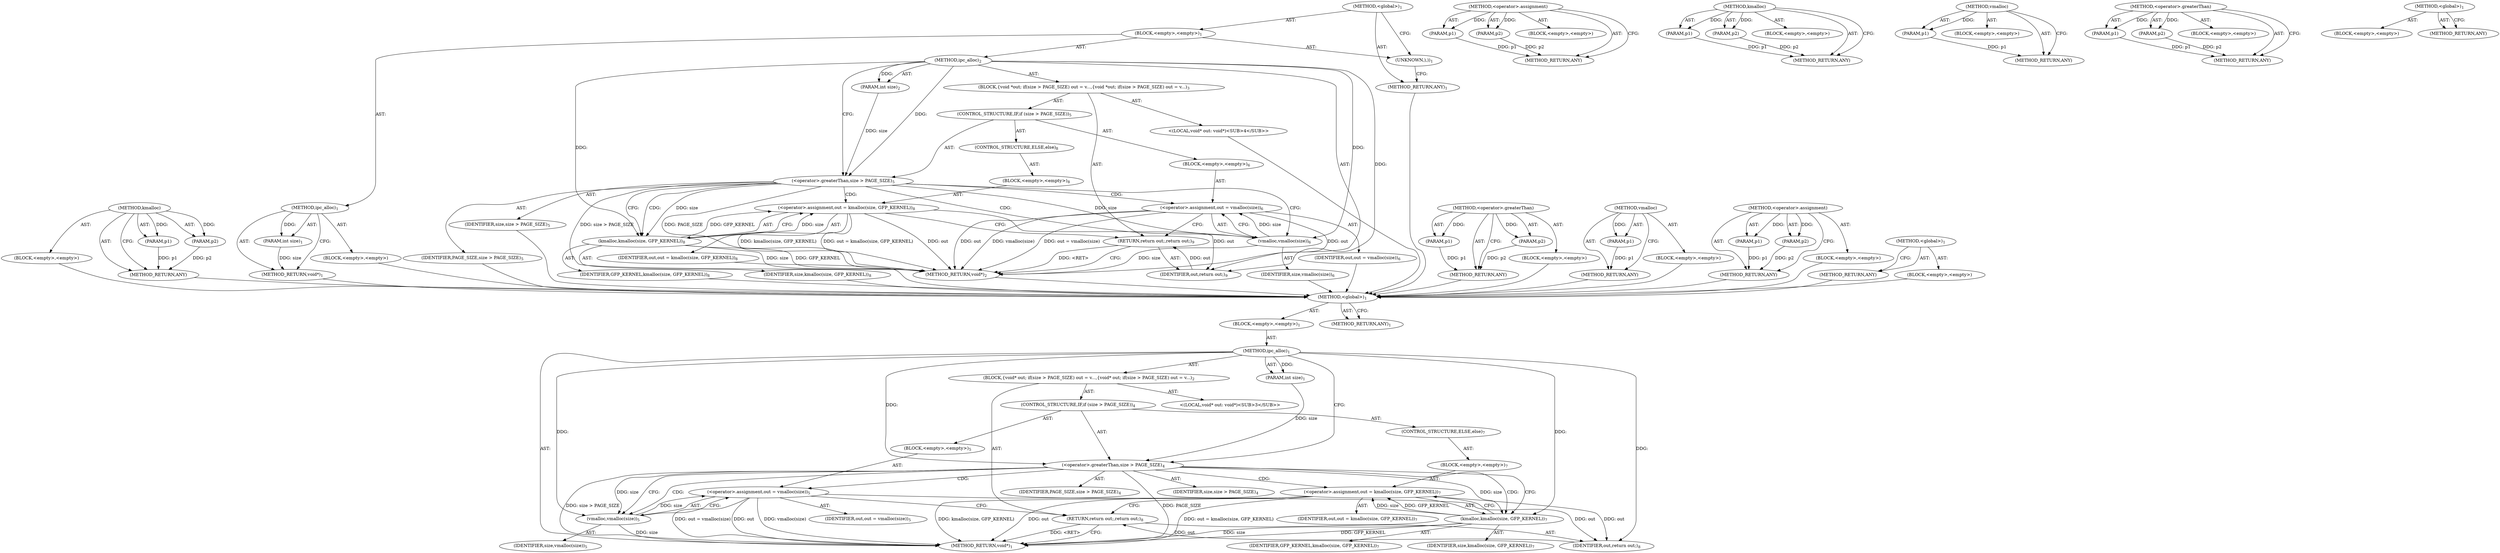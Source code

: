 digraph "ipc_alloc" {
vulnerable_6 [label=<(METHOD,&lt;global&gt;)<SUB>1</SUB>>];
vulnerable_7 [label=<(BLOCK,&lt;empty&gt;,&lt;empty&gt;)<SUB>1</SUB>>];
vulnerable_8 [label=<(METHOD,ipc_alloc)<SUB>1</SUB>>];
vulnerable_9 [label=<(PARAM,int size)<SUB>1</SUB>>];
vulnerable_10 [label=<(BLOCK,{
	void* out;
 	if(size &gt; PAGE_SIZE)
 		out = v...,{
	void* out;
 	if(size &gt; PAGE_SIZE)
 		out = v...)<SUB>2</SUB>>];
vulnerable_11 [label="<(LOCAL,void* out: void*)<SUB>3</SUB>>"];
vulnerable_12 [label=<(CONTROL_STRUCTURE,IF,if (size &gt; PAGE_SIZE))<SUB>4</SUB>>];
vulnerable_13 [label=<(&lt;operator&gt;.greaterThan,size &gt; PAGE_SIZE)<SUB>4</SUB>>];
vulnerable_14 [label=<(IDENTIFIER,size,size &gt; PAGE_SIZE)<SUB>4</SUB>>];
vulnerable_15 [label=<(IDENTIFIER,PAGE_SIZE,size &gt; PAGE_SIZE)<SUB>4</SUB>>];
vulnerable_16 [label=<(BLOCK,&lt;empty&gt;,&lt;empty&gt;)<SUB>5</SUB>>];
vulnerable_17 [label=<(&lt;operator&gt;.assignment,out = vmalloc(size))<SUB>5</SUB>>];
vulnerable_18 [label=<(IDENTIFIER,out,out = vmalloc(size))<SUB>5</SUB>>];
vulnerable_19 [label=<(vmalloc,vmalloc(size))<SUB>5</SUB>>];
vulnerable_20 [label=<(IDENTIFIER,size,vmalloc(size))<SUB>5</SUB>>];
vulnerable_21 [label=<(CONTROL_STRUCTURE,ELSE,else)<SUB>7</SUB>>];
vulnerable_22 [label=<(BLOCK,&lt;empty&gt;,&lt;empty&gt;)<SUB>7</SUB>>];
vulnerable_23 [label=<(&lt;operator&gt;.assignment,out = kmalloc(size, GFP_KERNEL))<SUB>7</SUB>>];
vulnerable_24 [label=<(IDENTIFIER,out,out = kmalloc(size, GFP_KERNEL))<SUB>7</SUB>>];
vulnerable_25 [label=<(kmalloc,kmalloc(size, GFP_KERNEL))<SUB>7</SUB>>];
vulnerable_26 [label=<(IDENTIFIER,size,kmalloc(size, GFP_KERNEL))<SUB>7</SUB>>];
vulnerable_27 [label=<(IDENTIFIER,GFP_KERNEL,kmalloc(size, GFP_KERNEL))<SUB>7</SUB>>];
vulnerable_28 [label=<(RETURN,return out;,return out;)<SUB>8</SUB>>];
vulnerable_29 [label=<(IDENTIFIER,out,return out;)<SUB>8</SUB>>];
vulnerable_30 [label=<(METHOD_RETURN,void*)<SUB>1</SUB>>];
vulnerable_32 [label=<(METHOD_RETURN,ANY)<SUB>1</SUB>>];
vulnerable_54 [label=<(METHOD,&lt;operator&gt;.assignment)>];
vulnerable_55 [label=<(PARAM,p1)>];
vulnerable_56 [label=<(PARAM,p2)>];
vulnerable_57 [label=<(BLOCK,&lt;empty&gt;,&lt;empty&gt;)>];
vulnerable_58 [label=<(METHOD_RETURN,ANY)>];
vulnerable_63 [label=<(METHOD,kmalloc)>];
vulnerable_64 [label=<(PARAM,p1)>];
vulnerable_65 [label=<(PARAM,p2)>];
vulnerable_66 [label=<(BLOCK,&lt;empty&gt;,&lt;empty&gt;)>];
vulnerable_67 [label=<(METHOD_RETURN,ANY)>];
vulnerable_59 [label=<(METHOD,vmalloc)>];
vulnerable_60 [label=<(PARAM,p1)>];
vulnerable_61 [label=<(BLOCK,&lt;empty&gt;,&lt;empty&gt;)>];
vulnerable_62 [label=<(METHOD_RETURN,ANY)>];
vulnerable_49 [label=<(METHOD,&lt;operator&gt;.greaterThan)>];
vulnerable_50 [label=<(PARAM,p1)>];
vulnerable_51 [label=<(PARAM,p2)>];
vulnerable_52 [label=<(BLOCK,&lt;empty&gt;,&lt;empty&gt;)>];
vulnerable_53 [label=<(METHOD_RETURN,ANY)>];
vulnerable_43 [label=<(METHOD,&lt;global&gt;)<SUB>1</SUB>>];
vulnerable_44 [label=<(BLOCK,&lt;empty&gt;,&lt;empty&gt;)>];
vulnerable_45 [label=<(METHOD_RETURN,ANY)>];
fixed_69 [label=<(METHOD,kmalloc)>];
fixed_70 [label=<(PARAM,p1)>];
fixed_71 [label=<(PARAM,p2)>];
fixed_72 [label=<(BLOCK,&lt;empty&gt;,&lt;empty&gt;)>];
fixed_73 [label=<(METHOD_RETURN,ANY)>];
fixed_6 [label=<(METHOD,&lt;global&gt;)<SUB>1</SUB>>];
fixed_7 [label=<(BLOCK,&lt;empty&gt;,&lt;empty&gt;)<SUB>1</SUB>>];
fixed_8 [label=<(METHOD,ipc_alloc)<SUB>1</SUB>>];
fixed_9 [label=<(PARAM,int size)<SUB>1</SUB>>];
fixed_10 [label=<(BLOCK,&lt;empty&gt;,&lt;empty&gt;)>];
fixed_11 [label=<(METHOD_RETURN,void*)<SUB>1</SUB>>];
fixed_13 [label=<(UNKNOWN,),))<SUB>1</SUB>>];
fixed_14 [label=<(METHOD,ipc_alloc)<SUB>2</SUB>>];
fixed_15 [label=<(PARAM,int size)<SUB>2</SUB>>];
fixed_16 [label=<(BLOCK,{
	void *out;
 	if(size &gt; PAGE_SIZE)
 		out = v...,{
	void *out;
 	if(size &gt; PAGE_SIZE)
 		out = v...)<SUB>3</SUB>>];
fixed_17 [label="<(LOCAL,void* out: void*)<SUB>4</SUB>>"];
fixed_18 [label=<(CONTROL_STRUCTURE,IF,if (size &gt; PAGE_SIZE))<SUB>5</SUB>>];
fixed_19 [label=<(&lt;operator&gt;.greaterThan,size &gt; PAGE_SIZE)<SUB>5</SUB>>];
fixed_20 [label=<(IDENTIFIER,size,size &gt; PAGE_SIZE)<SUB>5</SUB>>];
fixed_21 [label=<(IDENTIFIER,PAGE_SIZE,size &gt; PAGE_SIZE)<SUB>5</SUB>>];
fixed_22 [label=<(BLOCK,&lt;empty&gt;,&lt;empty&gt;)<SUB>6</SUB>>];
fixed_23 [label=<(&lt;operator&gt;.assignment,out = vmalloc(size))<SUB>6</SUB>>];
fixed_24 [label=<(IDENTIFIER,out,out = vmalloc(size))<SUB>6</SUB>>];
fixed_25 [label=<(vmalloc,vmalloc(size))<SUB>6</SUB>>];
fixed_26 [label=<(IDENTIFIER,size,vmalloc(size))<SUB>6</SUB>>];
fixed_27 [label=<(CONTROL_STRUCTURE,ELSE,else)<SUB>8</SUB>>];
fixed_28 [label=<(BLOCK,&lt;empty&gt;,&lt;empty&gt;)<SUB>8</SUB>>];
fixed_29 [label=<(&lt;operator&gt;.assignment,out = kmalloc(size, GFP_KERNEL))<SUB>8</SUB>>];
fixed_30 [label=<(IDENTIFIER,out,out = kmalloc(size, GFP_KERNEL))<SUB>8</SUB>>];
fixed_31 [label=<(kmalloc,kmalloc(size, GFP_KERNEL))<SUB>8</SUB>>];
fixed_32 [label=<(IDENTIFIER,size,kmalloc(size, GFP_KERNEL))<SUB>8</SUB>>];
fixed_33 [label=<(IDENTIFIER,GFP_KERNEL,kmalloc(size, GFP_KERNEL))<SUB>8</SUB>>];
fixed_34 [label=<(RETURN,return out;,return out;)<SUB>9</SUB>>];
fixed_35 [label=<(IDENTIFIER,out,return out;)<SUB>9</SUB>>];
fixed_36 [label=<(METHOD_RETURN,void*)<SUB>2</SUB>>];
fixed_38 [label=<(METHOD_RETURN,ANY)<SUB>1</SUB>>];
fixed_55 [label=<(METHOD,&lt;operator&gt;.greaterThan)>];
fixed_56 [label=<(PARAM,p1)>];
fixed_57 [label=<(PARAM,p2)>];
fixed_58 [label=<(BLOCK,&lt;empty&gt;,&lt;empty&gt;)>];
fixed_59 [label=<(METHOD_RETURN,ANY)>];
fixed_65 [label=<(METHOD,vmalloc)>];
fixed_66 [label=<(PARAM,p1)>];
fixed_67 [label=<(BLOCK,&lt;empty&gt;,&lt;empty&gt;)>];
fixed_68 [label=<(METHOD_RETURN,ANY)>];
fixed_60 [label=<(METHOD,&lt;operator&gt;.assignment)>];
fixed_61 [label=<(PARAM,p1)>];
fixed_62 [label=<(PARAM,p2)>];
fixed_63 [label=<(BLOCK,&lt;empty&gt;,&lt;empty&gt;)>];
fixed_64 [label=<(METHOD_RETURN,ANY)>];
fixed_49 [label=<(METHOD,&lt;global&gt;)<SUB>1</SUB>>];
fixed_50 [label=<(BLOCK,&lt;empty&gt;,&lt;empty&gt;)>];
fixed_51 [label=<(METHOD_RETURN,ANY)>];
vulnerable_6 -> vulnerable_7  [key=0, label="AST: "];
vulnerable_6 -> vulnerable_32  [key=0, label="AST: "];
vulnerable_6 -> vulnerable_32  [key=1, label="CFG: "];
vulnerable_7 -> vulnerable_8  [key=0, label="AST: "];
vulnerable_8 -> vulnerable_9  [key=0, label="AST: "];
vulnerable_8 -> vulnerable_9  [key=1, label="DDG: "];
vulnerable_8 -> vulnerable_10  [key=0, label="AST: "];
vulnerable_8 -> vulnerable_30  [key=0, label="AST: "];
vulnerable_8 -> vulnerable_13  [key=0, label="CFG: "];
vulnerable_8 -> vulnerable_13  [key=1, label="DDG: "];
vulnerable_8 -> vulnerable_29  [key=0, label="DDG: "];
vulnerable_8 -> vulnerable_19  [key=0, label="DDG: "];
vulnerable_8 -> vulnerable_25  [key=0, label="DDG: "];
vulnerable_9 -> vulnerable_13  [key=0, label="DDG: size"];
vulnerable_10 -> vulnerable_11  [key=0, label="AST: "];
vulnerable_10 -> vulnerable_12  [key=0, label="AST: "];
vulnerable_10 -> vulnerable_28  [key=0, label="AST: "];
vulnerable_12 -> vulnerable_13  [key=0, label="AST: "];
vulnerable_12 -> vulnerable_16  [key=0, label="AST: "];
vulnerable_12 -> vulnerable_21  [key=0, label="AST: "];
vulnerable_13 -> vulnerable_14  [key=0, label="AST: "];
vulnerable_13 -> vulnerable_15  [key=0, label="AST: "];
vulnerable_13 -> vulnerable_19  [key=0, label="CFG: "];
vulnerable_13 -> vulnerable_19  [key=1, label="DDG: size"];
vulnerable_13 -> vulnerable_19  [key=2, label="CDG: "];
vulnerable_13 -> vulnerable_25  [key=0, label="CFG: "];
vulnerable_13 -> vulnerable_25  [key=1, label="DDG: size"];
vulnerable_13 -> vulnerable_25  [key=2, label="CDG: "];
vulnerable_13 -> vulnerable_30  [key=0, label="DDG: size &gt; PAGE_SIZE"];
vulnerable_13 -> vulnerable_30  [key=1, label="DDG: PAGE_SIZE"];
vulnerable_13 -> vulnerable_17  [key=0, label="CDG: "];
vulnerable_13 -> vulnerable_23  [key=0, label="CDG: "];
vulnerable_16 -> vulnerable_17  [key=0, label="AST: "];
vulnerable_17 -> vulnerable_18  [key=0, label="AST: "];
vulnerable_17 -> vulnerable_19  [key=0, label="AST: "];
vulnerable_17 -> vulnerable_28  [key=0, label="CFG: "];
vulnerable_17 -> vulnerable_30  [key=0, label="DDG: out"];
vulnerable_17 -> vulnerable_30  [key=1, label="DDG: vmalloc(size)"];
vulnerable_17 -> vulnerable_30  [key=2, label="DDG: out = vmalloc(size)"];
vulnerable_17 -> vulnerable_29  [key=0, label="DDG: out"];
vulnerable_19 -> vulnerable_20  [key=0, label="AST: "];
vulnerable_19 -> vulnerable_17  [key=0, label="CFG: "];
vulnerable_19 -> vulnerable_17  [key=1, label="DDG: size"];
vulnerable_19 -> vulnerable_30  [key=0, label="DDG: size"];
vulnerable_21 -> vulnerable_22  [key=0, label="AST: "];
vulnerable_22 -> vulnerable_23  [key=0, label="AST: "];
vulnerable_23 -> vulnerable_24  [key=0, label="AST: "];
vulnerable_23 -> vulnerable_25  [key=0, label="AST: "];
vulnerable_23 -> vulnerable_28  [key=0, label="CFG: "];
vulnerable_23 -> vulnerable_30  [key=0, label="DDG: out"];
vulnerable_23 -> vulnerable_30  [key=1, label="DDG: kmalloc(size, GFP_KERNEL)"];
vulnerable_23 -> vulnerable_30  [key=2, label="DDG: out = kmalloc(size, GFP_KERNEL)"];
vulnerable_23 -> vulnerable_29  [key=0, label="DDG: out"];
vulnerable_25 -> vulnerable_26  [key=0, label="AST: "];
vulnerable_25 -> vulnerable_27  [key=0, label="AST: "];
vulnerable_25 -> vulnerable_23  [key=0, label="CFG: "];
vulnerable_25 -> vulnerable_23  [key=1, label="DDG: size"];
vulnerable_25 -> vulnerable_23  [key=2, label="DDG: GFP_KERNEL"];
vulnerable_25 -> vulnerable_30  [key=0, label="DDG: size"];
vulnerable_25 -> vulnerable_30  [key=1, label="DDG: GFP_KERNEL"];
vulnerable_28 -> vulnerable_29  [key=0, label="AST: "];
vulnerable_28 -> vulnerable_30  [key=0, label="CFG: "];
vulnerable_28 -> vulnerable_30  [key=1, label="DDG: &lt;RET&gt;"];
vulnerable_29 -> vulnerable_28  [key=0, label="DDG: out"];
vulnerable_54 -> vulnerable_55  [key=0, label="AST: "];
vulnerable_54 -> vulnerable_55  [key=1, label="DDG: "];
vulnerable_54 -> vulnerable_57  [key=0, label="AST: "];
vulnerable_54 -> vulnerable_56  [key=0, label="AST: "];
vulnerable_54 -> vulnerable_56  [key=1, label="DDG: "];
vulnerable_54 -> vulnerable_58  [key=0, label="AST: "];
vulnerable_54 -> vulnerable_58  [key=1, label="CFG: "];
vulnerable_55 -> vulnerable_58  [key=0, label="DDG: p1"];
vulnerable_56 -> vulnerable_58  [key=0, label="DDG: p2"];
vulnerable_63 -> vulnerable_64  [key=0, label="AST: "];
vulnerable_63 -> vulnerable_64  [key=1, label="DDG: "];
vulnerable_63 -> vulnerable_66  [key=0, label="AST: "];
vulnerable_63 -> vulnerable_65  [key=0, label="AST: "];
vulnerable_63 -> vulnerable_65  [key=1, label="DDG: "];
vulnerable_63 -> vulnerable_67  [key=0, label="AST: "];
vulnerable_63 -> vulnerable_67  [key=1, label="CFG: "];
vulnerable_64 -> vulnerable_67  [key=0, label="DDG: p1"];
vulnerable_65 -> vulnerable_67  [key=0, label="DDG: p2"];
vulnerable_59 -> vulnerable_60  [key=0, label="AST: "];
vulnerable_59 -> vulnerable_60  [key=1, label="DDG: "];
vulnerable_59 -> vulnerable_61  [key=0, label="AST: "];
vulnerable_59 -> vulnerable_62  [key=0, label="AST: "];
vulnerable_59 -> vulnerable_62  [key=1, label="CFG: "];
vulnerable_60 -> vulnerable_62  [key=0, label="DDG: p1"];
vulnerable_49 -> vulnerable_50  [key=0, label="AST: "];
vulnerable_49 -> vulnerable_50  [key=1, label="DDG: "];
vulnerable_49 -> vulnerable_52  [key=0, label="AST: "];
vulnerable_49 -> vulnerable_51  [key=0, label="AST: "];
vulnerable_49 -> vulnerable_51  [key=1, label="DDG: "];
vulnerable_49 -> vulnerable_53  [key=0, label="AST: "];
vulnerable_49 -> vulnerable_53  [key=1, label="CFG: "];
vulnerable_50 -> vulnerable_53  [key=0, label="DDG: p1"];
vulnerable_51 -> vulnerable_53  [key=0, label="DDG: p2"];
vulnerable_43 -> vulnerable_44  [key=0, label="AST: "];
vulnerable_43 -> vulnerable_45  [key=0, label="AST: "];
vulnerable_43 -> vulnerable_45  [key=1, label="CFG: "];
fixed_69 -> fixed_70  [key=0, label="AST: "];
fixed_69 -> fixed_70  [key=1, label="DDG: "];
fixed_69 -> fixed_72  [key=0, label="AST: "];
fixed_69 -> fixed_71  [key=0, label="AST: "];
fixed_69 -> fixed_71  [key=1, label="DDG: "];
fixed_69 -> fixed_73  [key=0, label="AST: "];
fixed_69 -> fixed_73  [key=1, label="CFG: "];
fixed_70 -> fixed_73  [key=0, label="DDG: p1"];
fixed_71 -> fixed_73  [key=0, label="DDG: p2"];
fixed_72 -> vulnerable_6  [key=0];
fixed_73 -> vulnerable_6  [key=0];
fixed_6 -> fixed_7  [key=0, label="AST: "];
fixed_6 -> fixed_38  [key=0, label="AST: "];
fixed_6 -> fixed_13  [key=0, label="CFG: "];
fixed_7 -> fixed_8  [key=0, label="AST: "];
fixed_7 -> fixed_13  [key=0, label="AST: "];
fixed_7 -> fixed_14  [key=0, label="AST: "];
fixed_8 -> fixed_9  [key=0, label="AST: "];
fixed_8 -> fixed_9  [key=1, label="DDG: "];
fixed_8 -> fixed_10  [key=0, label="AST: "];
fixed_8 -> fixed_11  [key=0, label="AST: "];
fixed_8 -> fixed_11  [key=1, label="CFG: "];
fixed_9 -> fixed_11  [key=0, label="DDG: size"];
fixed_10 -> vulnerable_6  [key=0];
fixed_11 -> vulnerable_6  [key=0];
fixed_13 -> fixed_38  [key=0, label="CFG: "];
fixed_14 -> fixed_15  [key=0, label="AST: "];
fixed_14 -> fixed_15  [key=1, label="DDG: "];
fixed_14 -> fixed_16  [key=0, label="AST: "];
fixed_14 -> fixed_36  [key=0, label="AST: "];
fixed_14 -> fixed_19  [key=0, label="CFG: "];
fixed_14 -> fixed_19  [key=1, label="DDG: "];
fixed_14 -> fixed_35  [key=0, label="DDG: "];
fixed_14 -> fixed_25  [key=0, label="DDG: "];
fixed_14 -> fixed_31  [key=0, label="DDG: "];
fixed_15 -> fixed_19  [key=0, label="DDG: size"];
fixed_16 -> fixed_17  [key=0, label="AST: "];
fixed_16 -> fixed_18  [key=0, label="AST: "];
fixed_16 -> fixed_34  [key=0, label="AST: "];
fixed_17 -> vulnerable_6  [key=0];
fixed_18 -> fixed_19  [key=0, label="AST: "];
fixed_18 -> fixed_22  [key=0, label="AST: "];
fixed_18 -> fixed_27  [key=0, label="AST: "];
fixed_19 -> fixed_20  [key=0, label="AST: "];
fixed_19 -> fixed_21  [key=0, label="AST: "];
fixed_19 -> fixed_25  [key=0, label="CFG: "];
fixed_19 -> fixed_25  [key=1, label="DDG: size"];
fixed_19 -> fixed_25  [key=2, label="CDG: "];
fixed_19 -> fixed_31  [key=0, label="CFG: "];
fixed_19 -> fixed_31  [key=1, label="DDG: size"];
fixed_19 -> fixed_31  [key=2, label="CDG: "];
fixed_19 -> fixed_36  [key=0, label="DDG: size &gt; PAGE_SIZE"];
fixed_19 -> fixed_36  [key=1, label="DDG: PAGE_SIZE"];
fixed_19 -> fixed_29  [key=0, label="CDG: "];
fixed_19 -> fixed_23  [key=0, label="CDG: "];
fixed_20 -> vulnerable_6  [key=0];
fixed_21 -> vulnerable_6  [key=0];
fixed_22 -> fixed_23  [key=0, label="AST: "];
fixed_23 -> fixed_24  [key=0, label="AST: "];
fixed_23 -> fixed_25  [key=0, label="AST: "];
fixed_23 -> fixed_34  [key=0, label="CFG: "];
fixed_23 -> fixed_36  [key=0, label="DDG: out"];
fixed_23 -> fixed_36  [key=1, label="DDG: vmalloc(size)"];
fixed_23 -> fixed_36  [key=2, label="DDG: out = vmalloc(size)"];
fixed_23 -> fixed_35  [key=0, label="DDG: out"];
fixed_24 -> vulnerable_6  [key=0];
fixed_25 -> fixed_26  [key=0, label="AST: "];
fixed_25 -> fixed_23  [key=0, label="CFG: "];
fixed_25 -> fixed_23  [key=1, label="DDG: size"];
fixed_25 -> fixed_36  [key=0, label="DDG: size"];
fixed_26 -> vulnerable_6  [key=0];
fixed_27 -> fixed_28  [key=0, label="AST: "];
fixed_28 -> fixed_29  [key=0, label="AST: "];
fixed_29 -> fixed_30  [key=0, label="AST: "];
fixed_29 -> fixed_31  [key=0, label="AST: "];
fixed_29 -> fixed_34  [key=0, label="CFG: "];
fixed_29 -> fixed_36  [key=0, label="DDG: out"];
fixed_29 -> fixed_36  [key=1, label="DDG: kmalloc(size, GFP_KERNEL)"];
fixed_29 -> fixed_36  [key=2, label="DDG: out = kmalloc(size, GFP_KERNEL)"];
fixed_29 -> fixed_35  [key=0, label="DDG: out"];
fixed_30 -> vulnerable_6  [key=0];
fixed_31 -> fixed_32  [key=0, label="AST: "];
fixed_31 -> fixed_33  [key=0, label="AST: "];
fixed_31 -> fixed_29  [key=0, label="CFG: "];
fixed_31 -> fixed_29  [key=1, label="DDG: size"];
fixed_31 -> fixed_29  [key=2, label="DDG: GFP_KERNEL"];
fixed_31 -> fixed_36  [key=0, label="DDG: size"];
fixed_31 -> fixed_36  [key=1, label="DDG: GFP_KERNEL"];
fixed_32 -> vulnerable_6  [key=0];
fixed_33 -> vulnerable_6  [key=0];
fixed_34 -> fixed_35  [key=0, label="AST: "];
fixed_34 -> fixed_36  [key=0, label="CFG: "];
fixed_34 -> fixed_36  [key=1, label="DDG: &lt;RET&gt;"];
fixed_35 -> fixed_34  [key=0, label="DDG: out"];
fixed_36 -> vulnerable_6  [key=0];
fixed_38 -> vulnerable_6  [key=0];
fixed_55 -> fixed_56  [key=0, label="AST: "];
fixed_55 -> fixed_56  [key=1, label="DDG: "];
fixed_55 -> fixed_58  [key=0, label="AST: "];
fixed_55 -> fixed_57  [key=0, label="AST: "];
fixed_55 -> fixed_57  [key=1, label="DDG: "];
fixed_55 -> fixed_59  [key=0, label="AST: "];
fixed_55 -> fixed_59  [key=1, label="CFG: "];
fixed_56 -> fixed_59  [key=0, label="DDG: p1"];
fixed_57 -> fixed_59  [key=0, label="DDG: p2"];
fixed_58 -> vulnerable_6  [key=0];
fixed_59 -> vulnerable_6  [key=0];
fixed_65 -> fixed_66  [key=0, label="AST: "];
fixed_65 -> fixed_66  [key=1, label="DDG: "];
fixed_65 -> fixed_67  [key=0, label="AST: "];
fixed_65 -> fixed_68  [key=0, label="AST: "];
fixed_65 -> fixed_68  [key=1, label="CFG: "];
fixed_66 -> fixed_68  [key=0, label="DDG: p1"];
fixed_67 -> vulnerable_6  [key=0];
fixed_68 -> vulnerable_6  [key=0];
fixed_60 -> fixed_61  [key=0, label="AST: "];
fixed_60 -> fixed_61  [key=1, label="DDG: "];
fixed_60 -> fixed_63  [key=0, label="AST: "];
fixed_60 -> fixed_62  [key=0, label="AST: "];
fixed_60 -> fixed_62  [key=1, label="DDG: "];
fixed_60 -> fixed_64  [key=0, label="AST: "];
fixed_60 -> fixed_64  [key=1, label="CFG: "];
fixed_61 -> fixed_64  [key=0, label="DDG: p1"];
fixed_62 -> fixed_64  [key=0, label="DDG: p2"];
fixed_63 -> vulnerable_6  [key=0];
fixed_64 -> vulnerable_6  [key=0];
fixed_49 -> fixed_50  [key=0, label="AST: "];
fixed_49 -> fixed_51  [key=0, label="AST: "];
fixed_49 -> fixed_51  [key=1, label="CFG: "];
fixed_50 -> vulnerable_6  [key=0];
fixed_51 -> vulnerable_6  [key=0];
}
